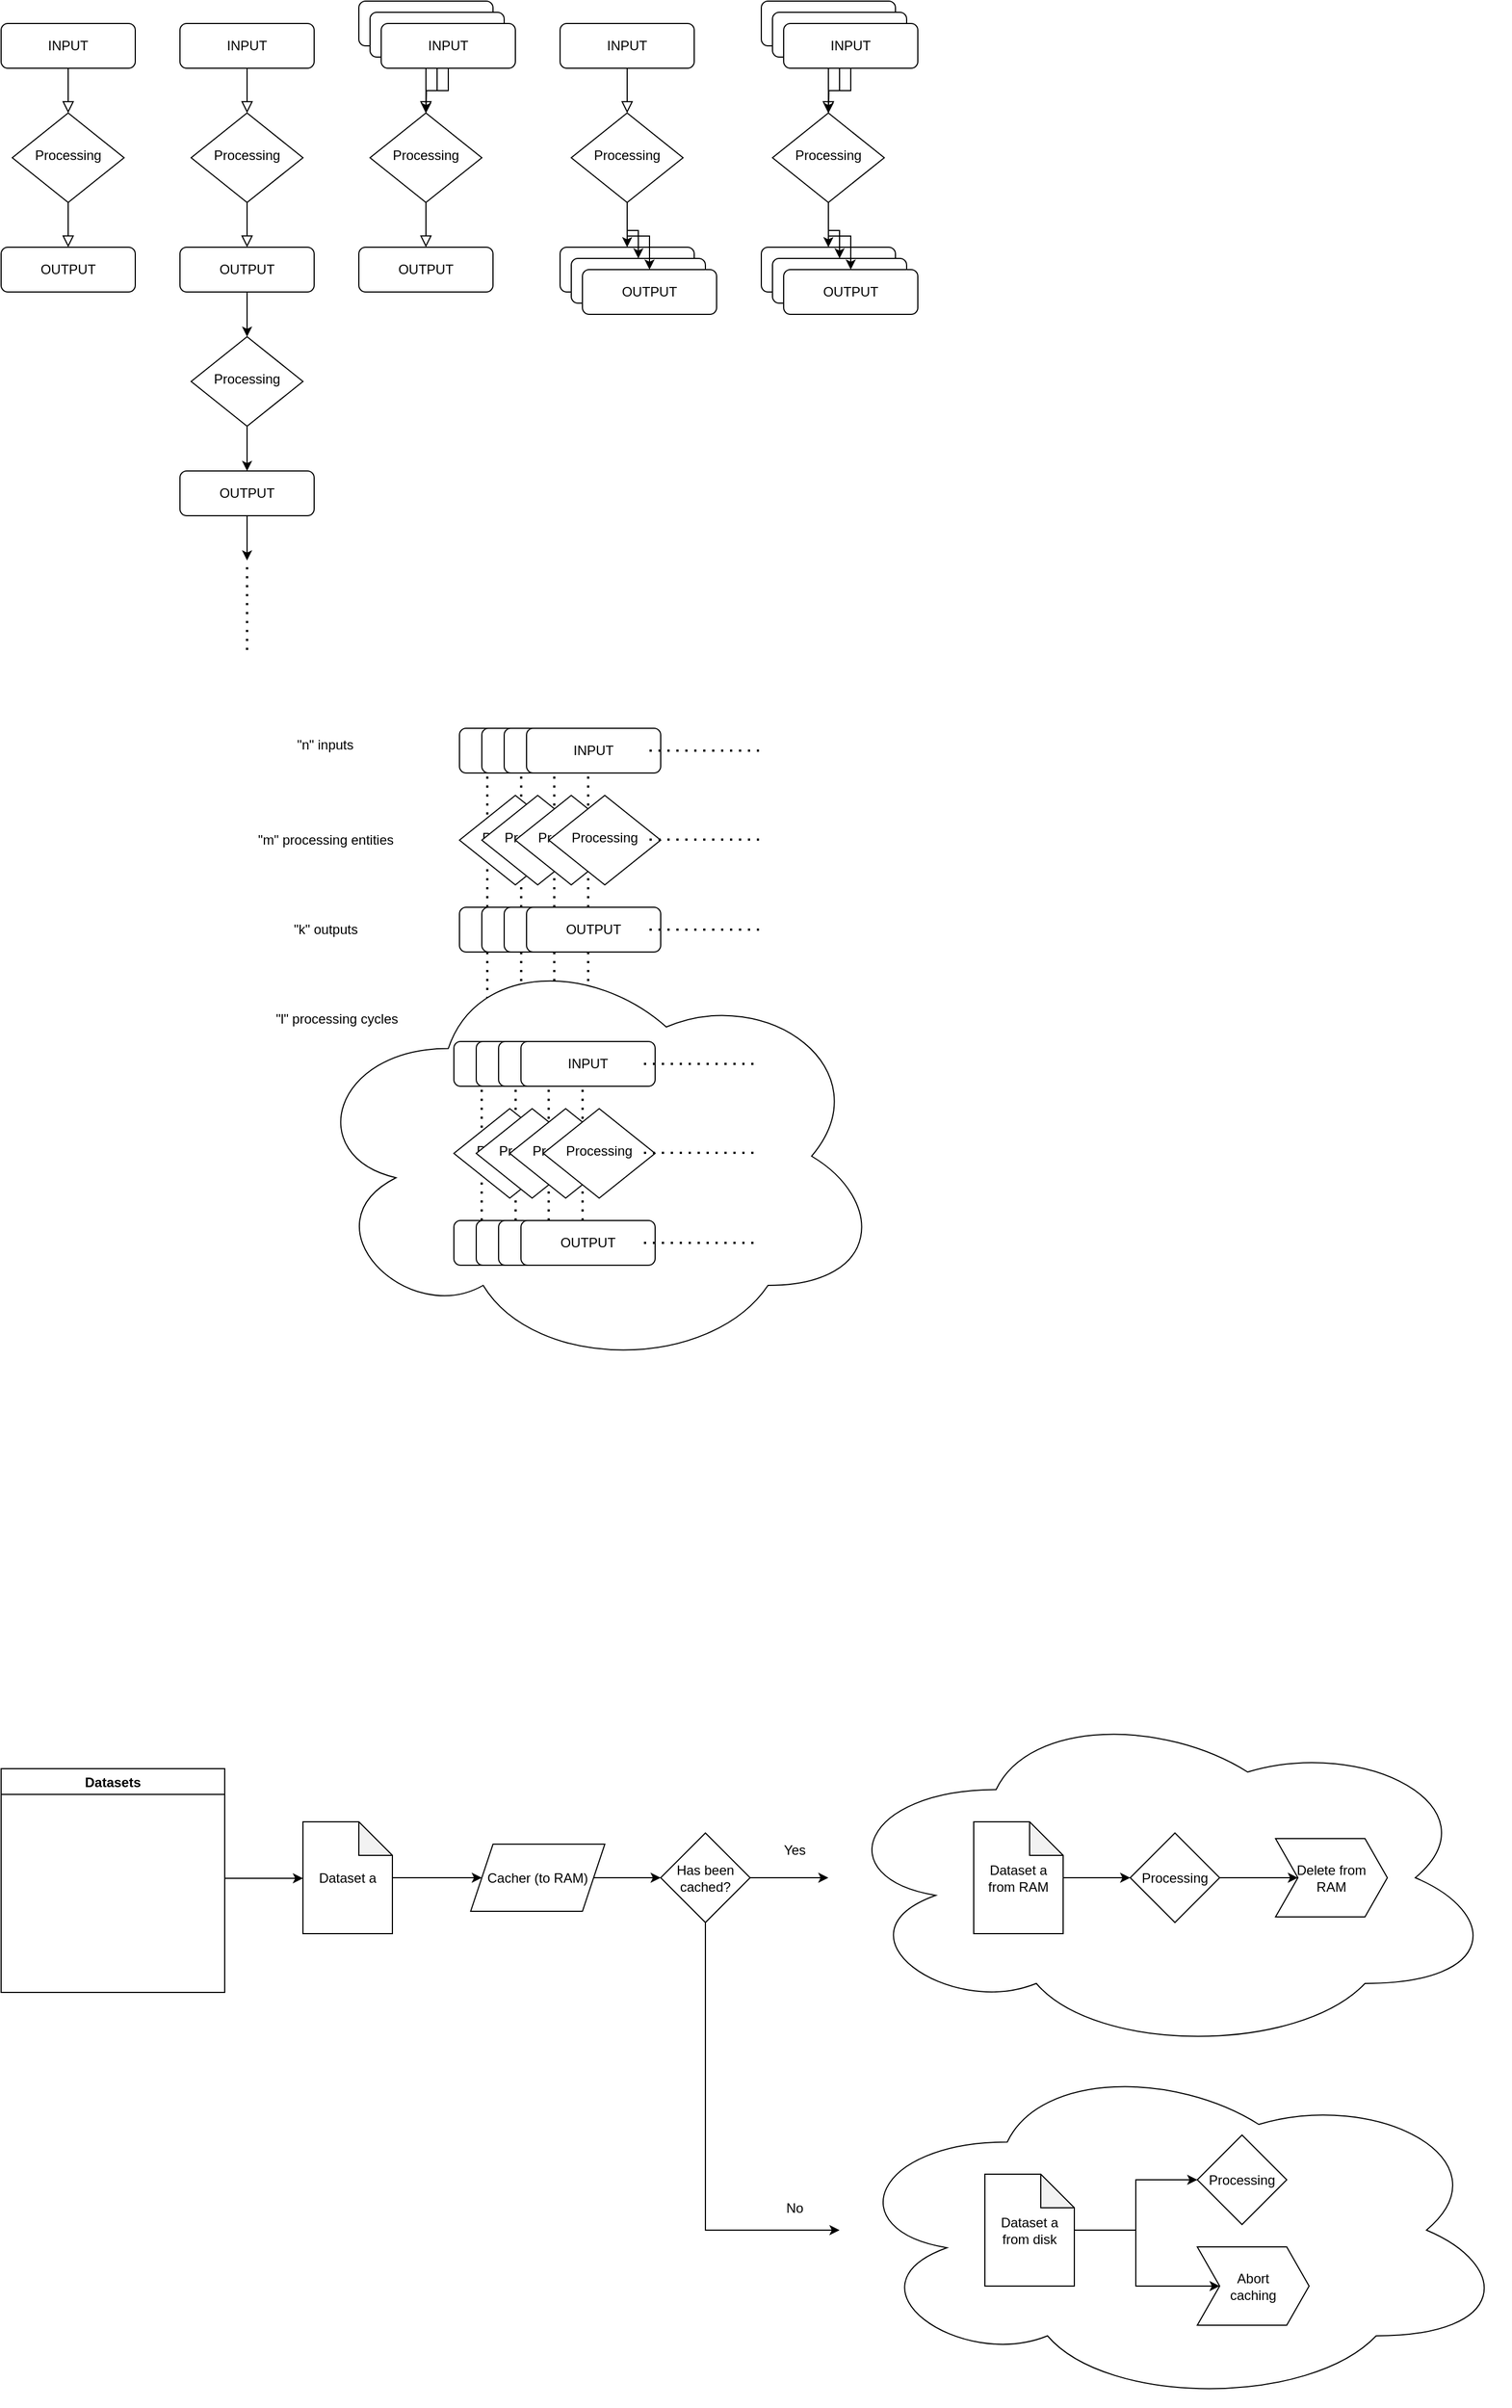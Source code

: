 <mxfile version="16.5.6" type="github">
  <diagram id="C5RBs43oDa-KdzZeNtuy" name="Page-1">
    <mxGraphModel dx="2062" dy="1152" grid="1" gridSize="10" guides="1" tooltips="1" connect="1" arrows="1" fold="1" page="1" pageScale="1" pageWidth="827" pageHeight="1169" math="0" shadow="0">
      <root>
        <mxCell id="WIyWlLk6GJQsqaUBKTNV-0" />
        <mxCell id="WIyWlLk6GJQsqaUBKTNV-1" parent="WIyWlLk6GJQsqaUBKTNV-0" />
        <mxCell id="nvOmrR5GIjtlNtDzd1EA-82" value="" style="group" parent="WIyWlLk6GJQsqaUBKTNV-1" vertex="1" connectable="0">
          <mxGeometry x="474.88" y="862.85" width="90.25" height="57.15" as="geometry" />
        </mxCell>
        <mxCell id="nvOmrR5GIjtlNtDzd1EA-83" value="" style="endArrow=none;dashed=1;html=1;dashPattern=1 3;strokeWidth=2;rounded=0;" parent="nvOmrR5GIjtlNtDzd1EA-82" edge="1">
          <mxGeometry width="50" height="50" relative="1" as="geometry">
            <mxPoint y="57.149" as="sourcePoint" />
            <mxPoint y="0.004" as="targetPoint" />
          </mxGeometry>
        </mxCell>
        <mxCell id="nvOmrR5GIjtlNtDzd1EA-84" value="" style="endArrow=none;dashed=1;html=1;dashPattern=1 3;strokeWidth=2;rounded=0;" parent="nvOmrR5GIjtlNtDzd1EA-82" edge="1">
          <mxGeometry width="50" height="50" relative="1" as="geometry">
            <mxPoint x="30.333" y="57.144" as="sourcePoint" />
            <mxPoint x="30.333" as="targetPoint" />
          </mxGeometry>
        </mxCell>
        <mxCell id="nvOmrR5GIjtlNtDzd1EA-85" value="" style="endArrow=none;dashed=1;html=1;dashPattern=1 3;strokeWidth=2;rounded=0;" parent="nvOmrR5GIjtlNtDzd1EA-82" edge="1">
          <mxGeometry width="50" height="50" relative="1" as="geometry">
            <mxPoint x="59.917" y="57.15" as="sourcePoint" />
            <mxPoint x="59.917" y="0.006" as="targetPoint" />
          </mxGeometry>
        </mxCell>
        <mxCell id="nvOmrR5GIjtlNtDzd1EA-86" value="" style="endArrow=none;dashed=1;html=1;dashPattern=1 3;strokeWidth=2;rounded=0;" parent="nvOmrR5GIjtlNtDzd1EA-82" edge="1">
          <mxGeometry width="50" height="50" relative="1" as="geometry">
            <mxPoint x="90.25" y="57.146" as="sourcePoint" />
            <mxPoint x="90.25" y="0.001" as="targetPoint" />
          </mxGeometry>
        </mxCell>
        <mxCell id="nvOmrR5GIjtlNtDzd1EA-77" value="" style="group" parent="WIyWlLk6GJQsqaUBKTNV-1" vertex="1" connectable="0">
          <mxGeometry x="474.88" y="772.85" width="90.25" height="57.15" as="geometry" />
        </mxCell>
        <mxCell id="nvOmrR5GIjtlNtDzd1EA-78" value="" style="endArrow=none;dashed=1;html=1;dashPattern=1 3;strokeWidth=2;rounded=0;" parent="nvOmrR5GIjtlNtDzd1EA-77" edge="1">
          <mxGeometry width="50" height="50" relative="1" as="geometry">
            <mxPoint y="57.149" as="sourcePoint" />
            <mxPoint y="0.004" as="targetPoint" />
          </mxGeometry>
        </mxCell>
        <mxCell id="nvOmrR5GIjtlNtDzd1EA-79" value="" style="endArrow=none;dashed=1;html=1;dashPattern=1 3;strokeWidth=2;rounded=0;" parent="nvOmrR5GIjtlNtDzd1EA-77" edge="1">
          <mxGeometry width="50" height="50" relative="1" as="geometry">
            <mxPoint x="30.333" y="57.144" as="sourcePoint" />
            <mxPoint x="30.333" as="targetPoint" />
          </mxGeometry>
        </mxCell>
        <mxCell id="nvOmrR5GIjtlNtDzd1EA-80" value="" style="endArrow=none;dashed=1;html=1;dashPattern=1 3;strokeWidth=2;rounded=0;" parent="nvOmrR5GIjtlNtDzd1EA-77" edge="1">
          <mxGeometry width="50" height="50" relative="1" as="geometry">
            <mxPoint x="59.917" y="57.15" as="sourcePoint" />
            <mxPoint x="59.917" y="0.006" as="targetPoint" />
          </mxGeometry>
        </mxCell>
        <mxCell id="nvOmrR5GIjtlNtDzd1EA-81" value="" style="endArrow=none;dashed=1;html=1;dashPattern=1 3;strokeWidth=2;rounded=0;" parent="nvOmrR5GIjtlNtDzd1EA-77" edge="1">
          <mxGeometry width="50" height="50" relative="1" as="geometry">
            <mxPoint x="90.25" y="57.146" as="sourcePoint" />
            <mxPoint x="90.25" y="0.001" as="targetPoint" />
          </mxGeometry>
        </mxCell>
        <mxCell id="nvOmrR5GIjtlNtDzd1EA-76" value="" style="group" parent="WIyWlLk6GJQsqaUBKTNV-1" vertex="1" connectable="0">
          <mxGeometry x="474.88" y="690" width="90.25" height="57.15" as="geometry" />
        </mxCell>
        <mxCell id="nvOmrR5GIjtlNtDzd1EA-70" value="" style="endArrow=none;dashed=1;html=1;dashPattern=1 3;strokeWidth=2;rounded=0;" parent="nvOmrR5GIjtlNtDzd1EA-76" edge="1">
          <mxGeometry width="50" height="50" relative="1" as="geometry">
            <mxPoint y="57.149" as="sourcePoint" />
            <mxPoint y="0.004" as="targetPoint" />
          </mxGeometry>
        </mxCell>
        <mxCell id="nvOmrR5GIjtlNtDzd1EA-71" value="" style="endArrow=none;dashed=1;html=1;dashPattern=1 3;strokeWidth=2;rounded=0;" parent="nvOmrR5GIjtlNtDzd1EA-76" edge="1">
          <mxGeometry width="50" height="50" relative="1" as="geometry">
            <mxPoint x="30.333" y="57.144" as="sourcePoint" />
            <mxPoint x="30.333" as="targetPoint" />
          </mxGeometry>
        </mxCell>
        <mxCell id="nvOmrR5GIjtlNtDzd1EA-72" value="" style="endArrow=none;dashed=1;html=1;dashPattern=1 3;strokeWidth=2;rounded=0;" parent="nvOmrR5GIjtlNtDzd1EA-76" edge="1">
          <mxGeometry width="50" height="50" relative="1" as="geometry">
            <mxPoint x="59.917" y="57.15" as="sourcePoint" />
            <mxPoint x="59.917" y="0.006" as="targetPoint" />
          </mxGeometry>
        </mxCell>
        <mxCell id="nvOmrR5GIjtlNtDzd1EA-73" value="" style="endArrow=none;dashed=1;html=1;dashPattern=1 3;strokeWidth=2;rounded=0;" parent="nvOmrR5GIjtlNtDzd1EA-76" edge="1">
          <mxGeometry width="50" height="50" relative="1" as="geometry">
            <mxPoint x="90.25" y="57.146" as="sourcePoint" />
            <mxPoint x="90.25" y="0.001" as="targetPoint" />
          </mxGeometry>
        </mxCell>
        <mxCell id="nvOmrR5GIjtlNtDzd1EA-47" value="&quot;n&quot; inputs" style="text;html=1;strokeColor=none;fillColor=none;align=center;verticalAlign=middle;whiteSpace=wrap;rounded=0;" parent="WIyWlLk6GJQsqaUBKTNV-1" vertex="1">
          <mxGeometry x="300" y="670" width="60" height="30" as="geometry" />
        </mxCell>
        <mxCell id="nvOmrR5GIjtlNtDzd1EA-48" value="&quot;m&quot; processing entities" style="text;html=1;align=center;verticalAlign=middle;resizable=0;points=[];autosize=1;strokeColor=none;fillColor=none;" parent="WIyWlLk6GJQsqaUBKTNV-1" vertex="1">
          <mxGeometry x="260" y="760" width="140" height="20" as="geometry" />
        </mxCell>
        <mxCell id="nvOmrR5GIjtlNtDzd1EA-49" value="&quot;k&quot; outputs" style="text;html=1;align=center;verticalAlign=middle;resizable=0;points=[];autosize=1;strokeColor=none;fillColor=none;" parent="WIyWlLk6GJQsqaUBKTNV-1" vertex="1">
          <mxGeometry x="295" y="840" width="70" height="20" as="geometry" />
        </mxCell>
        <mxCell id="nvOmrR5GIjtlNtDzd1EA-50" value="&quot;l&quot; processing cycles" style="text;html=1;align=center;verticalAlign=middle;resizable=0;points=[];autosize=1;strokeColor=none;fillColor=none;" parent="WIyWlLk6GJQsqaUBKTNV-1" vertex="1">
          <mxGeometry x="280" y="920" width="120" height="20" as="geometry" />
        </mxCell>
        <mxCell id="nvOmrR5GIjtlNtDzd1EA-51" value="INPUT" style="rounded=1;whiteSpace=wrap;html=1;fontSize=12;glass=0;strokeWidth=1;shadow=0;" parent="WIyWlLk6GJQsqaUBKTNV-1" vertex="1">
          <mxGeometry x="450" y="670" width="120" height="40" as="geometry" />
        </mxCell>
        <mxCell id="nvOmrR5GIjtlNtDzd1EA-53" value="INPUT" style="rounded=1;whiteSpace=wrap;html=1;fontSize=12;glass=0;strokeWidth=1;shadow=0;" parent="WIyWlLk6GJQsqaUBKTNV-1" vertex="1">
          <mxGeometry x="470" y="670" width="120" height="40" as="geometry" />
        </mxCell>
        <mxCell id="nvOmrR5GIjtlNtDzd1EA-54" value="INPUT" style="rounded=1;whiteSpace=wrap;html=1;fontSize=12;glass=0;strokeWidth=1;shadow=0;" parent="WIyWlLk6GJQsqaUBKTNV-1" vertex="1">
          <mxGeometry x="490" y="670" width="120" height="40" as="geometry" />
        </mxCell>
        <mxCell id="nvOmrR5GIjtlNtDzd1EA-55" value="INPUT" style="rounded=1;whiteSpace=wrap;html=1;fontSize=12;glass=0;strokeWidth=1;shadow=0;" parent="WIyWlLk6GJQsqaUBKTNV-1" vertex="1">
          <mxGeometry x="510" y="670" width="120" height="40" as="geometry" />
        </mxCell>
        <mxCell id="nvOmrR5GIjtlNtDzd1EA-57" value="" style="endArrow=none;dashed=1;html=1;dashPattern=1 3;strokeWidth=2;rounded=0;" parent="WIyWlLk6GJQsqaUBKTNV-1" edge="1">
          <mxGeometry width="50" height="50" relative="1" as="geometry">
            <mxPoint x="620" y="690" as="sourcePoint" />
            <mxPoint x="720" y="690" as="targetPoint" />
          </mxGeometry>
        </mxCell>
        <mxCell id="nvOmrR5GIjtlNtDzd1EA-58" value="Processing" style="rhombus;whiteSpace=wrap;html=1;shadow=0;fontFamily=Helvetica;fontSize=12;align=center;strokeWidth=1;spacing=6;spacingTop=-4;" parent="WIyWlLk6GJQsqaUBKTNV-1" vertex="1">
          <mxGeometry x="450" y="730" width="100" height="80" as="geometry" />
        </mxCell>
        <mxCell id="nvOmrR5GIjtlNtDzd1EA-59" value="Processing" style="rhombus;whiteSpace=wrap;html=1;shadow=0;fontFamily=Helvetica;fontSize=12;align=center;strokeWidth=1;spacing=6;spacingTop=-4;" parent="WIyWlLk6GJQsqaUBKTNV-1" vertex="1">
          <mxGeometry x="470" y="730" width="100" height="80" as="geometry" />
        </mxCell>
        <mxCell id="nvOmrR5GIjtlNtDzd1EA-60" value="Processing" style="rhombus;whiteSpace=wrap;html=1;shadow=0;fontFamily=Helvetica;fontSize=12;align=center;strokeWidth=1;spacing=6;spacingTop=-4;" parent="WIyWlLk6GJQsqaUBKTNV-1" vertex="1">
          <mxGeometry x="500" y="730" width="100" height="80" as="geometry" />
        </mxCell>
        <mxCell id="nvOmrR5GIjtlNtDzd1EA-61" value="Processing" style="rhombus;whiteSpace=wrap;html=1;shadow=0;fontFamily=Helvetica;fontSize=12;align=center;strokeWidth=1;spacing=6;spacingTop=-4;" parent="WIyWlLk6GJQsqaUBKTNV-1" vertex="1">
          <mxGeometry x="530" y="730" width="100" height="80" as="geometry" />
        </mxCell>
        <mxCell id="nvOmrR5GIjtlNtDzd1EA-63" value="" style="endArrow=none;dashed=1;html=1;dashPattern=1 3;strokeWidth=2;rounded=0;" parent="WIyWlLk6GJQsqaUBKTNV-1" edge="1">
          <mxGeometry width="50" height="50" relative="1" as="geometry">
            <mxPoint x="620" y="769.5" as="sourcePoint" />
            <mxPoint x="720" y="769.5" as="targetPoint" />
          </mxGeometry>
        </mxCell>
        <mxCell id="nvOmrR5GIjtlNtDzd1EA-64" value="OUTPUT" style="rounded=1;whiteSpace=wrap;html=1;fontSize=12;glass=0;strokeWidth=1;shadow=0;" parent="WIyWlLk6GJQsqaUBKTNV-1" vertex="1">
          <mxGeometry x="450" y="830" width="120" height="40" as="geometry" />
        </mxCell>
        <mxCell id="nvOmrR5GIjtlNtDzd1EA-65" value="OUTPUT" style="rounded=1;whiteSpace=wrap;html=1;fontSize=12;glass=0;strokeWidth=1;shadow=0;" parent="WIyWlLk6GJQsqaUBKTNV-1" vertex="1">
          <mxGeometry x="470" y="830" width="120" height="40" as="geometry" />
        </mxCell>
        <mxCell id="nvOmrR5GIjtlNtDzd1EA-66" value="OUTPUT" style="rounded=1;whiteSpace=wrap;html=1;fontSize=12;glass=0;strokeWidth=1;shadow=0;" parent="WIyWlLk6GJQsqaUBKTNV-1" vertex="1">
          <mxGeometry x="490" y="830" width="120" height="40" as="geometry" />
        </mxCell>
        <mxCell id="nvOmrR5GIjtlNtDzd1EA-67" value="OUTPUT" style="rounded=1;whiteSpace=wrap;html=1;fontSize=12;glass=0;strokeWidth=1;shadow=0;" parent="WIyWlLk6GJQsqaUBKTNV-1" vertex="1">
          <mxGeometry x="510" y="830" width="120" height="40" as="geometry" />
        </mxCell>
        <mxCell id="nvOmrR5GIjtlNtDzd1EA-68" value="" style="endArrow=none;dashed=1;html=1;dashPattern=1 3;strokeWidth=2;rounded=0;" parent="WIyWlLk6GJQsqaUBKTNV-1" edge="1">
          <mxGeometry width="50" height="50" relative="1" as="geometry">
            <mxPoint x="620" y="850" as="sourcePoint" />
            <mxPoint x="720" y="850" as="targetPoint" />
          </mxGeometry>
        </mxCell>
        <mxCell id="nvOmrR5GIjtlNtDzd1EA-69" value="" style="ellipse;shape=cloud;whiteSpace=wrap;html=1;" parent="WIyWlLk6GJQsqaUBKTNV-1" vertex="1">
          <mxGeometry x="310" y="860" width="520" height="385" as="geometry" />
        </mxCell>
        <mxCell id="nvOmrR5GIjtlNtDzd1EA-87" value="" style="group" parent="WIyWlLk6GJQsqaUBKTNV-1" vertex="1" connectable="0">
          <mxGeometry x="469.88" y="1052.85" width="90.25" height="57.15" as="geometry" />
        </mxCell>
        <mxCell id="nvOmrR5GIjtlNtDzd1EA-88" value="" style="endArrow=none;dashed=1;html=1;dashPattern=1 3;strokeWidth=2;rounded=0;" parent="nvOmrR5GIjtlNtDzd1EA-87" edge="1">
          <mxGeometry width="50" height="50" relative="1" as="geometry">
            <mxPoint y="57.149" as="sourcePoint" />
            <mxPoint y="0.004" as="targetPoint" />
          </mxGeometry>
        </mxCell>
        <mxCell id="nvOmrR5GIjtlNtDzd1EA-89" value="" style="endArrow=none;dashed=1;html=1;dashPattern=1 3;strokeWidth=2;rounded=0;" parent="nvOmrR5GIjtlNtDzd1EA-87" edge="1">
          <mxGeometry width="50" height="50" relative="1" as="geometry">
            <mxPoint x="30.333" y="57.144" as="sourcePoint" />
            <mxPoint x="30.333" as="targetPoint" />
          </mxGeometry>
        </mxCell>
        <mxCell id="nvOmrR5GIjtlNtDzd1EA-90" value="" style="endArrow=none;dashed=1;html=1;dashPattern=1 3;strokeWidth=2;rounded=0;" parent="nvOmrR5GIjtlNtDzd1EA-87" edge="1">
          <mxGeometry width="50" height="50" relative="1" as="geometry">
            <mxPoint x="59.917" y="57.15" as="sourcePoint" />
            <mxPoint x="59.917" y="0.006" as="targetPoint" />
          </mxGeometry>
        </mxCell>
        <mxCell id="nvOmrR5GIjtlNtDzd1EA-91" value="" style="endArrow=none;dashed=1;html=1;dashPattern=1 3;strokeWidth=2;rounded=0;" parent="nvOmrR5GIjtlNtDzd1EA-87" edge="1">
          <mxGeometry width="50" height="50" relative="1" as="geometry">
            <mxPoint x="90.25" y="57.146" as="sourcePoint" />
            <mxPoint x="90.25" y="0.001" as="targetPoint" />
          </mxGeometry>
        </mxCell>
        <mxCell id="nvOmrR5GIjtlNtDzd1EA-92" value="" style="group" parent="WIyWlLk6GJQsqaUBKTNV-1" vertex="1" connectable="0">
          <mxGeometry x="469.88" y="970" width="90.25" height="57.15" as="geometry" />
        </mxCell>
        <mxCell id="nvOmrR5GIjtlNtDzd1EA-93" value="" style="endArrow=none;dashed=1;html=1;dashPattern=1 3;strokeWidth=2;rounded=0;" parent="nvOmrR5GIjtlNtDzd1EA-92" edge="1">
          <mxGeometry width="50" height="50" relative="1" as="geometry">
            <mxPoint y="57.149" as="sourcePoint" />
            <mxPoint y="0.004" as="targetPoint" />
          </mxGeometry>
        </mxCell>
        <mxCell id="nvOmrR5GIjtlNtDzd1EA-94" value="" style="endArrow=none;dashed=1;html=1;dashPattern=1 3;strokeWidth=2;rounded=0;" parent="nvOmrR5GIjtlNtDzd1EA-92" edge="1">
          <mxGeometry width="50" height="50" relative="1" as="geometry">
            <mxPoint x="30.333" y="57.144" as="sourcePoint" />
            <mxPoint x="30.333" as="targetPoint" />
          </mxGeometry>
        </mxCell>
        <mxCell id="nvOmrR5GIjtlNtDzd1EA-95" value="" style="endArrow=none;dashed=1;html=1;dashPattern=1 3;strokeWidth=2;rounded=0;" parent="nvOmrR5GIjtlNtDzd1EA-92" edge="1">
          <mxGeometry width="50" height="50" relative="1" as="geometry">
            <mxPoint x="59.917" y="57.15" as="sourcePoint" />
            <mxPoint x="59.917" y="0.006" as="targetPoint" />
          </mxGeometry>
        </mxCell>
        <mxCell id="nvOmrR5GIjtlNtDzd1EA-96" value="" style="endArrow=none;dashed=1;html=1;dashPattern=1 3;strokeWidth=2;rounded=0;" parent="nvOmrR5GIjtlNtDzd1EA-92" edge="1">
          <mxGeometry width="50" height="50" relative="1" as="geometry">
            <mxPoint x="90.25" y="57.146" as="sourcePoint" />
            <mxPoint x="90.25" y="0.001" as="targetPoint" />
          </mxGeometry>
        </mxCell>
        <mxCell id="nvOmrR5GIjtlNtDzd1EA-97" value="INPUT" style="rounded=1;whiteSpace=wrap;html=1;fontSize=12;glass=0;strokeWidth=1;shadow=0;" parent="WIyWlLk6GJQsqaUBKTNV-1" vertex="1">
          <mxGeometry x="445" y="950" width="120" height="40" as="geometry" />
        </mxCell>
        <mxCell id="nvOmrR5GIjtlNtDzd1EA-98" value="INPUT" style="rounded=1;whiteSpace=wrap;html=1;fontSize=12;glass=0;strokeWidth=1;shadow=0;" parent="WIyWlLk6GJQsqaUBKTNV-1" vertex="1">
          <mxGeometry x="465" y="950" width="130" height="40" as="geometry" />
        </mxCell>
        <mxCell id="nvOmrR5GIjtlNtDzd1EA-99" value="INPUT" style="rounded=1;whiteSpace=wrap;html=1;fontSize=12;glass=0;strokeWidth=1;shadow=0;" parent="WIyWlLk6GJQsqaUBKTNV-1" vertex="1">
          <mxGeometry x="485" y="950" width="120" height="40" as="geometry" />
        </mxCell>
        <mxCell id="nvOmrR5GIjtlNtDzd1EA-100" value="INPUT" style="rounded=1;whiteSpace=wrap;html=1;fontSize=12;glass=0;strokeWidth=1;shadow=0;" parent="WIyWlLk6GJQsqaUBKTNV-1" vertex="1">
          <mxGeometry x="505" y="950" width="120" height="40" as="geometry" />
        </mxCell>
        <mxCell id="nvOmrR5GIjtlNtDzd1EA-101" value="" style="endArrow=none;dashed=1;html=1;dashPattern=1 3;strokeWidth=2;rounded=0;" parent="WIyWlLk6GJQsqaUBKTNV-1" edge="1">
          <mxGeometry width="50" height="50" relative="1" as="geometry">
            <mxPoint x="615" y="970" as="sourcePoint" />
            <mxPoint x="715" y="970" as="targetPoint" />
          </mxGeometry>
        </mxCell>
        <mxCell id="nvOmrR5GIjtlNtDzd1EA-102" value="Processing" style="rhombus;whiteSpace=wrap;html=1;shadow=0;fontFamily=Helvetica;fontSize=12;align=center;strokeWidth=1;spacing=6;spacingTop=-4;" parent="WIyWlLk6GJQsqaUBKTNV-1" vertex="1">
          <mxGeometry x="445" y="1010" width="100" height="80" as="geometry" />
        </mxCell>
        <mxCell id="nvOmrR5GIjtlNtDzd1EA-103" value="Processing" style="rhombus;whiteSpace=wrap;html=1;shadow=0;fontFamily=Helvetica;fontSize=12;align=center;strokeWidth=1;spacing=6;spacingTop=-4;" parent="WIyWlLk6GJQsqaUBKTNV-1" vertex="1">
          <mxGeometry x="465" y="1010" width="100" height="80" as="geometry" />
        </mxCell>
        <mxCell id="nvOmrR5GIjtlNtDzd1EA-104" value="Processing" style="rhombus;whiteSpace=wrap;html=1;shadow=0;fontFamily=Helvetica;fontSize=12;align=center;strokeWidth=1;spacing=6;spacingTop=-4;" parent="WIyWlLk6GJQsqaUBKTNV-1" vertex="1">
          <mxGeometry x="495" y="1010" width="100" height="80" as="geometry" />
        </mxCell>
        <mxCell id="nvOmrR5GIjtlNtDzd1EA-105" value="Processing" style="rhombus;whiteSpace=wrap;html=1;shadow=0;fontFamily=Helvetica;fontSize=12;align=center;strokeWidth=1;spacing=6;spacingTop=-4;" parent="WIyWlLk6GJQsqaUBKTNV-1" vertex="1">
          <mxGeometry x="525" y="1010" width="100" height="80" as="geometry" />
        </mxCell>
        <mxCell id="nvOmrR5GIjtlNtDzd1EA-106" value="" style="endArrow=none;dashed=1;html=1;dashPattern=1 3;strokeWidth=2;rounded=0;" parent="WIyWlLk6GJQsqaUBKTNV-1" edge="1">
          <mxGeometry width="50" height="50" relative="1" as="geometry">
            <mxPoint x="615" y="1049.5" as="sourcePoint" />
            <mxPoint x="715" y="1049.5" as="targetPoint" />
          </mxGeometry>
        </mxCell>
        <mxCell id="nvOmrR5GIjtlNtDzd1EA-107" value="OUTPUT" style="rounded=1;whiteSpace=wrap;html=1;fontSize=12;glass=0;strokeWidth=1;shadow=0;" parent="WIyWlLk6GJQsqaUBKTNV-1" vertex="1">
          <mxGeometry x="445" y="1110" width="120" height="40" as="geometry" />
        </mxCell>
        <mxCell id="nvOmrR5GIjtlNtDzd1EA-108" value="OUTPUT" style="rounded=1;whiteSpace=wrap;html=1;fontSize=12;glass=0;strokeWidth=1;shadow=0;" parent="WIyWlLk6GJQsqaUBKTNV-1" vertex="1">
          <mxGeometry x="465" y="1110" width="120" height="40" as="geometry" />
        </mxCell>
        <mxCell id="nvOmrR5GIjtlNtDzd1EA-109" value="OUTPUT" style="rounded=1;whiteSpace=wrap;html=1;fontSize=12;glass=0;strokeWidth=1;shadow=0;" parent="WIyWlLk6GJQsqaUBKTNV-1" vertex="1">
          <mxGeometry x="485" y="1110" width="120" height="40" as="geometry" />
        </mxCell>
        <mxCell id="nvOmrR5GIjtlNtDzd1EA-110" value="OUTPUT" style="rounded=1;whiteSpace=wrap;html=1;fontSize=12;glass=0;strokeWidth=1;shadow=0;" parent="WIyWlLk6GJQsqaUBKTNV-1" vertex="1">
          <mxGeometry x="505" y="1110" width="120" height="40" as="geometry" />
        </mxCell>
        <mxCell id="nvOmrR5GIjtlNtDzd1EA-111" value="" style="endArrow=none;dashed=1;html=1;dashPattern=1 3;strokeWidth=2;rounded=0;" parent="WIyWlLk6GJQsqaUBKTNV-1" edge="1">
          <mxGeometry width="50" height="50" relative="1" as="geometry">
            <mxPoint x="615" y="1130" as="sourcePoint" />
            <mxPoint x="715" y="1130" as="targetPoint" />
          </mxGeometry>
        </mxCell>
        <mxCell id="WIyWlLk6GJQsqaUBKTNV-3" value="INPUT" style="rounded=1;whiteSpace=wrap;html=1;fontSize=12;glass=0;strokeWidth=1;shadow=0;" parent="WIyWlLk6GJQsqaUBKTNV-1" vertex="1">
          <mxGeometry x="40" y="40" width="120" height="40" as="geometry" />
        </mxCell>
        <mxCell id="WIyWlLk6GJQsqaUBKTNV-6" value="Processing" style="rhombus;whiteSpace=wrap;html=1;shadow=0;fontFamily=Helvetica;fontSize=12;align=center;strokeWidth=1;spacing=6;spacingTop=-4;" parent="WIyWlLk6GJQsqaUBKTNV-1" vertex="1">
          <mxGeometry x="50" y="120" width="100" height="80" as="geometry" />
        </mxCell>
        <mxCell id="WIyWlLk6GJQsqaUBKTNV-2" value="" style="rounded=0;html=1;jettySize=auto;orthogonalLoop=1;fontSize=11;endArrow=block;endFill=0;endSize=8;strokeWidth=1;shadow=0;labelBackgroundColor=none;edgeStyle=orthogonalEdgeStyle;" parent="WIyWlLk6GJQsqaUBKTNV-1" source="WIyWlLk6GJQsqaUBKTNV-3" target="WIyWlLk6GJQsqaUBKTNV-6" edge="1">
          <mxGeometry relative="1" as="geometry" />
        </mxCell>
        <mxCell id="WIyWlLk6GJQsqaUBKTNV-7" value="OUTPUT" style="rounded=1;whiteSpace=wrap;html=1;fontSize=12;glass=0;strokeWidth=1;shadow=0;" parent="WIyWlLk6GJQsqaUBKTNV-1" vertex="1">
          <mxGeometry x="40" y="240" width="120" height="40" as="geometry" />
        </mxCell>
        <mxCell id="WIyWlLk6GJQsqaUBKTNV-5" value="" style="edgeStyle=orthogonalEdgeStyle;rounded=0;html=1;jettySize=auto;orthogonalLoop=1;fontSize=11;endArrow=block;endFill=0;endSize=8;strokeWidth=1;shadow=0;labelBackgroundColor=none;" parent="WIyWlLk6GJQsqaUBKTNV-1" source="WIyWlLk6GJQsqaUBKTNV-6" target="WIyWlLk6GJQsqaUBKTNV-7" edge="1">
          <mxGeometry y="10" relative="1" as="geometry">
            <mxPoint as="offset" />
          </mxGeometry>
        </mxCell>
        <mxCell id="nvOmrR5GIjtlNtDzd1EA-1" value="INPUT" style="rounded=1;whiteSpace=wrap;html=1;fontSize=12;glass=0;strokeWidth=1;shadow=0;" parent="WIyWlLk6GJQsqaUBKTNV-1" vertex="1">
          <mxGeometry x="200" y="40" width="120" height="40" as="geometry" />
        </mxCell>
        <mxCell id="nvOmrR5GIjtlNtDzd1EA-3" value="Processing" style="rhombus;whiteSpace=wrap;html=1;shadow=0;fontFamily=Helvetica;fontSize=12;align=center;strokeWidth=1;spacing=6;spacingTop=-4;" parent="WIyWlLk6GJQsqaUBKTNV-1" vertex="1">
          <mxGeometry x="210" y="120" width="100" height="80" as="geometry" />
        </mxCell>
        <mxCell id="nvOmrR5GIjtlNtDzd1EA-0" value="" style="rounded=0;html=1;jettySize=auto;orthogonalLoop=1;fontSize=11;endArrow=block;endFill=0;endSize=8;strokeWidth=1;shadow=0;labelBackgroundColor=none;edgeStyle=orthogonalEdgeStyle;" parent="WIyWlLk6GJQsqaUBKTNV-1" source="nvOmrR5GIjtlNtDzd1EA-1" target="nvOmrR5GIjtlNtDzd1EA-3" edge="1">
          <mxGeometry relative="1" as="geometry" />
        </mxCell>
        <mxCell id="nvOmrR5GIjtlNtDzd1EA-4" value="OUTPUT" style="rounded=1;whiteSpace=wrap;html=1;fontSize=12;glass=0;strokeWidth=1;shadow=0;" parent="WIyWlLk6GJQsqaUBKTNV-1" vertex="1">
          <mxGeometry x="200" y="240" width="120" height="40" as="geometry" />
        </mxCell>
        <mxCell id="nvOmrR5GIjtlNtDzd1EA-2" value="" style="edgeStyle=orthogonalEdgeStyle;rounded=0;html=1;jettySize=auto;orthogonalLoop=1;fontSize=11;endArrow=block;endFill=0;endSize=8;strokeWidth=1;shadow=0;labelBackgroundColor=none;" parent="WIyWlLk6GJQsqaUBKTNV-1" source="nvOmrR5GIjtlNtDzd1EA-3" target="nvOmrR5GIjtlNtDzd1EA-4" edge="1">
          <mxGeometry y="10" relative="1" as="geometry">
            <mxPoint as="offset" />
          </mxGeometry>
        </mxCell>
        <mxCell id="nvOmrR5GIjtlNtDzd1EA-5" value="Processing" style="rhombus;whiteSpace=wrap;html=1;shadow=0;fontFamily=Helvetica;fontSize=12;align=center;strokeWidth=1;spacing=6;spacingTop=-4;" parent="WIyWlLk6GJQsqaUBKTNV-1" vertex="1">
          <mxGeometry x="210" y="320" width="100" height="80" as="geometry" />
        </mxCell>
        <mxCell id="nvOmrR5GIjtlNtDzd1EA-6" value="" style="edgeStyle=orthogonalEdgeStyle;rounded=0;orthogonalLoop=1;jettySize=auto;html=1;" parent="WIyWlLk6GJQsqaUBKTNV-1" source="nvOmrR5GIjtlNtDzd1EA-4" target="nvOmrR5GIjtlNtDzd1EA-5" edge="1">
          <mxGeometry relative="1" as="geometry" />
        </mxCell>
        <mxCell id="nvOmrR5GIjtlNtDzd1EA-9" style="edgeStyle=orthogonalEdgeStyle;rounded=0;orthogonalLoop=1;jettySize=auto;html=1;exitX=0.5;exitY=1;exitDx=0;exitDy=0;" parent="WIyWlLk6GJQsqaUBKTNV-1" source="nvOmrR5GIjtlNtDzd1EA-7" edge="1">
          <mxGeometry relative="1" as="geometry">
            <mxPoint x="260" y="520" as="targetPoint" />
          </mxGeometry>
        </mxCell>
        <mxCell id="nvOmrR5GIjtlNtDzd1EA-7" value="OUTPUT" style="rounded=1;whiteSpace=wrap;html=1;fontSize=12;glass=0;strokeWidth=1;shadow=0;" parent="WIyWlLk6GJQsqaUBKTNV-1" vertex="1">
          <mxGeometry x="200" y="440" width="120" height="40" as="geometry" />
        </mxCell>
        <mxCell id="nvOmrR5GIjtlNtDzd1EA-8" value="" style="edgeStyle=orthogonalEdgeStyle;rounded=0;orthogonalLoop=1;jettySize=auto;html=1;" parent="WIyWlLk6GJQsqaUBKTNV-1" source="nvOmrR5GIjtlNtDzd1EA-5" target="nvOmrR5GIjtlNtDzd1EA-7" edge="1">
          <mxGeometry relative="1" as="geometry" />
        </mxCell>
        <mxCell id="nvOmrR5GIjtlNtDzd1EA-10" value="" style="endArrow=none;dashed=1;html=1;dashPattern=1 3;strokeWidth=2;rounded=0;" parent="WIyWlLk6GJQsqaUBKTNV-1" edge="1">
          <mxGeometry width="50" height="50" relative="1" as="geometry">
            <mxPoint x="260" y="600" as="sourcePoint" />
            <mxPoint x="260" y="520" as="targetPoint" />
          </mxGeometry>
        </mxCell>
        <mxCell id="nvOmrR5GIjtlNtDzd1EA-11" value="" style="rounded=0;html=1;jettySize=auto;orthogonalLoop=1;fontSize=11;endArrow=block;endFill=0;endSize=8;strokeWidth=1;shadow=0;labelBackgroundColor=none;edgeStyle=orthogonalEdgeStyle;" parent="WIyWlLk6GJQsqaUBKTNV-1" source="nvOmrR5GIjtlNtDzd1EA-12" edge="1">
          <mxGeometry relative="1" as="geometry">
            <mxPoint x="420" y="120" as="targetPoint" />
          </mxGeometry>
        </mxCell>
        <mxCell id="nvOmrR5GIjtlNtDzd1EA-12" value="INPUT" style="rounded=1;whiteSpace=wrap;html=1;fontSize=12;glass=0;strokeWidth=1;shadow=0;" parent="WIyWlLk6GJQsqaUBKTNV-1" vertex="1">
          <mxGeometry x="360" y="20" width="120" height="40" as="geometry" />
        </mxCell>
        <mxCell id="nvOmrR5GIjtlNtDzd1EA-14" value="Processing" style="rhombus;whiteSpace=wrap;html=1;shadow=0;fontFamily=Helvetica;fontSize=12;align=center;strokeWidth=1;spacing=6;spacingTop=-4;" parent="WIyWlLk6GJQsqaUBKTNV-1" vertex="1">
          <mxGeometry x="370" y="120" width="100" height="80" as="geometry" />
        </mxCell>
        <mxCell id="nvOmrR5GIjtlNtDzd1EA-15" value="OUTPUT" style="rounded=1;whiteSpace=wrap;html=1;fontSize=12;glass=0;strokeWidth=1;shadow=0;" parent="WIyWlLk6GJQsqaUBKTNV-1" vertex="1">
          <mxGeometry x="360" y="240" width="120" height="40" as="geometry" />
        </mxCell>
        <mxCell id="nvOmrR5GIjtlNtDzd1EA-13" value="" style="edgeStyle=orthogonalEdgeStyle;rounded=0;html=1;jettySize=auto;orthogonalLoop=1;fontSize=11;endArrow=block;endFill=0;endSize=8;strokeWidth=1;shadow=0;labelBackgroundColor=none;" parent="WIyWlLk6GJQsqaUBKTNV-1" source="nvOmrR5GIjtlNtDzd1EA-14" target="nvOmrR5GIjtlNtDzd1EA-15" edge="1">
          <mxGeometry y="10" relative="1" as="geometry">
            <mxPoint as="offset" />
          </mxGeometry>
        </mxCell>
        <mxCell id="nvOmrR5GIjtlNtDzd1EA-18" value="" style="edgeStyle=orthogonalEdgeStyle;rounded=0;orthogonalLoop=1;jettySize=auto;html=1;" parent="WIyWlLk6GJQsqaUBKTNV-1" source="nvOmrR5GIjtlNtDzd1EA-16" edge="1">
          <mxGeometry relative="1" as="geometry">
            <mxPoint x="420" y="120" as="targetPoint" />
            <Array as="points">
              <mxPoint x="430" y="100" />
              <mxPoint x="420" y="100" />
            </Array>
          </mxGeometry>
        </mxCell>
        <mxCell id="nvOmrR5GIjtlNtDzd1EA-16" value="INPUT" style="rounded=1;whiteSpace=wrap;html=1;fontSize=12;glass=0;strokeWidth=1;shadow=0;" parent="WIyWlLk6GJQsqaUBKTNV-1" vertex="1">
          <mxGeometry x="370" y="30" width="120" height="40" as="geometry" />
        </mxCell>
        <mxCell id="nvOmrR5GIjtlNtDzd1EA-20" value="" style="edgeStyle=orthogonalEdgeStyle;rounded=0;orthogonalLoop=1;jettySize=auto;html=1;" parent="WIyWlLk6GJQsqaUBKTNV-1" source="nvOmrR5GIjtlNtDzd1EA-19" edge="1">
          <mxGeometry relative="1" as="geometry">
            <mxPoint x="420" y="120" as="targetPoint" />
          </mxGeometry>
        </mxCell>
        <mxCell id="nvOmrR5GIjtlNtDzd1EA-19" value="INPUT" style="rounded=1;whiteSpace=wrap;html=1;fontSize=12;glass=0;strokeWidth=1;shadow=0;" parent="WIyWlLk6GJQsqaUBKTNV-1" vertex="1">
          <mxGeometry x="380" y="40" width="120" height="40" as="geometry" />
        </mxCell>
        <mxCell id="nvOmrR5GIjtlNtDzd1EA-23" value="INPUT" style="rounded=1;whiteSpace=wrap;html=1;fontSize=12;glass=0;strokeWidth=1;shadow=0;" parent="WIyWlLk6GJQsqaUBKTNV-1" vertex="1">
          <mxGeometry x="540" y="40" width="120" height="40" as="geometry" />
        </mxCell>
        <mxCell id="nvOmrR5GIjtlNtDzd1EA-25" value="Processing" style="rhombus;whiteSpace=wrap;html=1;shadow=0;fontFamily=Helvetica;fontSize=12;align=center;strokeWidth=1;spacing=6;spacingTop=-4;" parent="WIyWlLk6GJQsqaUBKTNV-1" vertex="1">
          <mxGeometry x="550" y="120" width="100" height="80" as="geometry" />
        </mxCell>
        <mxCell id="nvOmrR5GIjtlNtDzd1EA-22" value="" style="rounded=0;html=1;jettySize=auto;orthogonalLoop=1;fontSize=11;endArrow=block;endFill=0;endSize=8;strokeWidth=1;shadow=0;labelBackgroundColor=none;edgeStyle=orthogonalEdgeStyle;" parent="WIyWlLk6GJQsqaUBKTNV-1" source="nvOmrR5GIjtlNtDzd1EA-23" target="nvOmrR5GIjtlNtDzd1EA-25" edge="1">
          <mxGeometry relative="1" as="geometry" />
        </mxCell>
        <mxCell id="nvOmrR5GIjtlNtDzd1EA-26" value="OUTPUT" style="rounded=1;whiteSpace=wrap;html=1;fontSize=12;glass=0;strokeWidth=1;shadow=0;" parent="WIyWlLk6GJQsqaUBKTNV-1" vertex="1">
          <mxGeometry x="540" y="240" width="120" height="40" as="geometry" />
        </mxCell>
        <mxCell id="nvOmrR5GIjtlNtDzd1EA-30" style="edgeStyle=orthogonalEdgeStyle;rounded=0;orthogonalLoop=1;jettySize=auto;html=1;exitX=0.5;exitY=1;exitDx=0;exitDy=0;entryX=0.5;entryY=0;entryDx=0;entryDy=0;" parent="WIyWlLk6GJQsqaUBKTNV-1" source="nvOmrR5GIjtlNtDzd1EA-25" target="nvOmrR5GIjtlNtDzd1EA-26" edge="1">
          <mxGeometry relative="1" as="geometry" />
        </mxCell>
        <mxCell id="nvOmrR5GIjtlNtDzd1EA-27" value="OUTPUT" style="rounded=1;whiteSpace=wrap;html=1;fontSize=12;glass=0;strokeWidth=1;shadow=0;" parent="WIyWlLk6GJQsqaUBKTNV-1" vertex="1">
          <mxGeometry x="550" y="250" width="120" height="40" as="geometry" />
        </mxCell>
        <mxCell id="nvOmrR5GIjtlNtDzd1EA-29" value="" style="edgeStyle=orthogonalEdgeStyle;rounded=0;orthogonalLoop=1;jettySize=auto;html=1;" parent="WIyWlLk6GJQsqaUBKTNV-1" source="nvOmrR5GIjtlNtDzd1EA-25" target="nvOmrR5GIjtlNtDzd1EA-28" edge="1">
          <mxGeometry relative="1" as="geometry" />
        </mxCell>
        <mxCell id="nvOmrR5GIjtlNtDzd1EA-28" value="OUTPUT" style="rounded=1;whiteSpace=wrap;html=1;fontSize=12;glass=0;strokeWidth=1;shadow=0;" parent="WIyWlLk6GJQsqaUBKTNV-1" vertex="1">
          <mxGeometry x="560" y="260" width="120" height="40" as="geometry" />
        </mxCell>
        <mxCell id="nvOmrR5GIjtlNtDzd1EA-31" style="edgeStyle=orthogonalEdgeStyle;rounded=0;orthogonalLoop=1;jettySize=auto;html=1;exitX=0.5;exitY=1;exitDx=0;exitDy=0;entryX=0.5;entryY=0;entryDx=0;entryDy=0;" parent="WIyWlLk6GJQsqaUBKTNV-1" source="nvOmrR5GIjtlNtDzd1EA-25" target="nvOmrR5GIjtlNtDzd1EA-27" edge="1">
          <mxGeometry relative="1" as="geometry" />
        </mxCell>
        <mxCell id="nvOmrR5GIjtlNtDzd1EA-35" value="Processing" style="rhombus;whiteSpace=wrap;html=1;shadow=0;fontFamily=Helvetica;fontSize=12;align=center;strokeWidth=1;spacing=6;spacingTop=-4;" parent="WIyWlLk6GJQsqaUBKTNV-1" vertex="1">
          <mxGeometry x="730" y="120" width="100" height="80" as="geometry" />
        </mxCell>
        <mxCell id="nvOmrR5GIjtlNtDzd1EA-36" value="OUTPUT" style="rounded=1;whiteSpace=wrap;html=1;fontSize=12;glass=0;strokeWidth=1;shadow=0;" parent="WIyWlLk6GJQsqaUBKTNV-1" vertex="1">
          <mxGeometry x="720" y="240" width="120" height="40" as="geometry" />
        </mxCell>
        <mxCell id="nvOmrR5GIjtlNtDzd1EA-34" style="edgeStyle=orthogonalEdgeStyle;rounded=0;orthogonalLoop=1;jettySize=auto;html=1;exitX=0.5;exitY=1;exitDx=0;exitDy=0;entryX=0.5;entryY=0;entryDx=0;entryDy=0;" parent="WIyWlLk6GJQsqaUBKTNV-1" source="nvOmrR5GIjtlNtDzd1EA-35" target="nvOmrR5GIjtlNtDzd1EA-36" edge="1">
          <mxGeometry relative="1" as="geometry" />
        </mxCell>
        <mxCell id="nvOmrR5GIjtlNtDzd1EA-37" value="OUTPUT" style="rounded=1;whiteSpace=wrap;html=1;fontSize=12;glass=0;strokeWidth=1;shadow=0;" parent="WIyWlLk6GJQsqaUBKTNV-1" vertex="1">
          <mxGeometry x="730" y="250" width="120" height="40" as="geometry" />
        </mxCell>
        <mxCell id="nvOmrR5GIjtlNtDzd1EA-38" value="" style="edgeStyle=orthogonalEdgeStyle;rounded=0;orthogonalLoop=1;jettySize=auto;html=1;" parent="WIyWlLk6GJQsqaUBKTNV-1" source="nvOmrR5GIjtlNtDzd1EA-35" target="nvOmrR5GIjtlNtDzd1EA-39" edge="1">
          <mxGeometry relative="1" as="geometry" />
        </mxCell>
        <mxCell id="nvOmrR5GIjtlNtDzd1EA-39" value="OUTPUT" style="rounded=1;whiteSpace=wrap;html=1;fontSize=12;glass=0;strokeWidth=1;shadow=0;" parent="WIyWlLk6GJQsqaUBKTNV-1" vertex="1">
          <mxGeometry x="740" y="260" width="120" height="40" as="geometry" />
        </mxCell>
        <mxCell id="nvOmrR5GIjtlNtDzd1EA-40" style="edgeStyle=orthogonalEdgeStyle;rounded=0;orthogonalLoop=1;jettySize=auto;html=1;exitX=0.5;exitY=1;exitDx=0;exitDy=0;entryX=0.5;entryY=0;entryDx=0;entryDy=0;" parent="WIyWlLk6GJQsqaUBKTNV-1" source="nvOmrR5GIjtlNtDzd1EA-35" target="nvOmrR5GIjtlNtDzd1EA-37" edge="1">
          <mxGeometry relative="1" as="geometry" />
        </mxCell>
        <mxCell id="nvOmrR5GIjtlNtDzd1EA-41" value="" style="rounded=0;html=1;jettySize=auto;orthogonalLoop=1;fontSize=11;endArrow=block;endFill=0;endSize=8;strokeWidth=1;shadow=0;labelBackgroundColor=none;edgeStyle=orthogonalEdgeStyle;" parent="WIyWlLk6GJQsqaUBKTNV-1" source="nvOmrR5GIjtlNtDzd1EA-42" edge="1">
          <mxGeometry relative="1" as="geometry">
            <mxPoint x="780" y="120" as="targetPoint" />
          </mxGeometry>
        </mxCell>
        <mxCell id="nvOmrR5GIjtlNtDzd1EA-42" value="INPUT" style="rounded=1;whiteSpace=wrap;html=1;fontSize=12;glass=0;strokeWidth=1;shadow=0;" parent="WIyWlLk6GJQsqaUBKTNV-1" vertex="1">
          <mxGeometry x="720" y="20" width="120" height="40" as="geometry" />
        </mxCell>
        <mxCell id="nvOmrR5GIjtlNtDzd1EA-43" value="" style="edgeStyle=orthogonalEdgeStyle;rounded=0;orthogonalLoop=1;jettySize=auto;html=1;" parent="WIyWlLk6GJQsqaUBKTNV-1" source="nvOmrR5GIjtlNtDzd1EA-44" edge="1">
          <mxGeometry relative="1" as="geometry">
            <mxPoint x="780" y="120" as="targetPoint" />
            <Array as="points">
              <mxPoint x="790" y="100" />
              <mxPoint x="780" y="100" />
            </Array>
          </mxGeometry>
        </mxCell>
        <mxCell id="nvOmrR5GIjtlNtDzd1EA-44" value="INPUT" style="rounded=1;whiteSpace=wrap;html=1;fontSize=12;glass=0;strokeWidth=1;shadow=0;" parent="WIyWlLk6GJQsqaUBKTNV-1" vertex="1">
          <mxGeometry x="730" y="30" width="120" height="40" as="geometry" />
        </mxCell>
        <mxCell id="nvOmrR5GIjtlNtDzd1EA-45" value="" style="edgeStyle=orthogonalEdgeStyle;rounded=0;orthogonalLoop=1;jettySize=auto;html=1;" parent="WIyWlLk6GJQsqaUBKTNV-1" source="nvOmrR5GIjtlNtDzd1EA-46" edge="1">
          <mxGeometry relative="1" as="geometry">
            <mxPoint x="780" y="120" as="targetPoint" />
          </mxGeometry>
        </mxCell>
        <mxCell id="nvOmrR5GIjtlNtDzd1EA-46" value="INPUT" style="rounded=1;whiteSpace=wrap;html=1;fontSize=12;glass=0;strokeWidth=1;shadow=0;" parent="WIyWlLk6GJQsqaUBKTNV-1" vertex="1">
          <mxGeometry x="740" y="40" width="120" height="40" as="geometry" />
        </mxCell>
        <mxCell id="iapUq97GHPyjZ0MM7p6k-41" value="" style="edgeStyle=orthogonalEdgeStyle;rounded=0;orthogonalLoop=1;jettySize=auto;html=1;" edge="1" parent="WIyWlLk6GJQsqaUBKTNV-1" target="iapUq97GHPyjZ0MM7p6k-4">
          <mxGeometry relative="1" as="geometry">
            <mxPoint x="240" y="1690" as="sourcePoint" />
            <Array as="points">
              <mxPoint x="240" y="1698" />
            </Array>
          </mxGeometry>
        </mxCell>
        <mxCell id="iapUq97GHPyjZ0MM7p6k-1" value="Datasets" style="swimlane;" vertex="1" parent="WIyWlLk6GJQsqaUBKTNV-1">
          <mxGeometry x="40" y="1600" width="200" height="200" as="geometry" />
        </mxCell>
        <mxCell id="iapUq97GHPyjZ0MM7p6k-12" style="edgeStyle=orthogonalEdgeStyle;rounded=0;orthogonalLoop=1;jettySize=auto;html=1;entryX=0;entryY=0.5;entryDx=0;entryDy=0;" edge="1" parent="WIyWlLk6GJQsqaUBKTNV-1" source="iapUq97GHPyjZ0MM7p6k-2" target="iapUq97GHPyjZ0MM7p6k-7">
          <mxGeometry relative="1" as="geometry" />
        </mxCell>
        <mxCell id="iapUq97GHPyjZ0MM7p6k-2" value="Cacher (to RAM)" style="shape=parallelogram;perimeter=parallelogramPerimeter;whiteSpace=wrap;html=1;fixedSize=1;" vertex="1" parent="WIyWlLk6GJQsqaUBKTNV-1">
          <mxGeometry x="460.01" y="1667.5" width="120" height="60" as="geometry" />
        </mxCell>
        <mxCell id="iapUq97GHPyjZ0MM7p6k-6" style="edgeStyle=orthogonalEdgeStyle;rounded=0;orthogonalLoop=1;jettySize=auto;html=1;entryX=0;entryY=0.5;entryDx=0;entryDy=0;" edge="1" parent="WIyWlLk6GJQsqaUBKTNV-1" source="iapUq97GHPyjZ0MM7p6k-4" target="iapUq97GHPyjZ0MM7p6k-2">
          <mxGeometry relative="1" as="geometry" />
        </mxCell>
        <mxCell id="iapUq97GHPyjZ0MM7p6k-4" value="Dataset a" style="shape=note;whiteSpace=wrap;html=1;backgroundOutline=1;darkOpacity=0.05;" vertex="1" parent="WIyWlLk6GJQsqaUBKTNV-1">
          <mxGeometry x="310" y="1647.5" width="80" height="100" as="geometry" />
        </mxCell>
        <mxCell id="iapUq97GHPyjZ0MM7p6k-16" style="edgeStyle=orthogonalEdgeStyle;rounded=0;orthogonalLoop=1;jettySize=auto;html=1;" edge="1" parent="WIyWlLk6GJQsqaUBKTNV-1" source="iapUq97GHPyjZ0MM7p6k-7" target="iapUq97GHPyjZ0MM7p6k-15">
          <mxGeometry relative="1" as="geometry" />
        </mxCell>
        <mxCell id="iapUq97GHPyjZ0MM7p6k-39" style="edgeStyle=orthogonalEdgeStyle;rounded=0;orthogonalLoop=1;jettySize=auto;html=1;" edge="1" parent="WIyWlLk6GJQsqaUBKTNV-1" source="iapUq97GHPyjZ0MM7p6k-7" target="iapUq97GHPyjZ0MM7p6k-33">
          <mxGeometry relative="1" as="geometry">
            <Array as="points">
              <mxPoint x="670" y="2012.5" />
            </Array>
          </mxGeometry>
        </mxCell>
        <mxCell id="iapUq97GHPyjZ0MM7p6k-7" value="Has been cached?" style="rhombus;whiteSpace=wrap;html=1;" vertex="1" parent="WIyWlLk6GJQsqaUBKTNV-1">
          <mxGeometry x="630" y="1657.5" width="80" height="80" as="geometry" />
        </mxCell>
        <mxCell id="iapUq97GHPyjZ0MM7p6k-8" value="Yes" style="text;html=1;strokeColor=none;fillColor=none;align=center;verticalAlign=middle;whiteSpace=wrap;rounded=0;" vertex="1" parent="WIyWlLk6GJQsqaUBKTNV-1">
          <mxGeometry x="720" y="1657.5" width="60" height="30" as="geometry" />
        </mxCell>
        <mxCell id="iapUq97GHPyjZ0MM7p6k-9" value="No" style="text;html=1;strokeColor=none;fillColor=none;align=center;verticalAlign=middle;whiteSpace=wrap;rounded=0;" vertex="1" parent="WIyWlLk6GJQsqaUBKTNV-1">
          <mxGeometry x="720" y="1977.5" width="60" height="30" as="geometry" />
        </mxCell>
        <mxCell id="iapUq97GHPyjZ0MM7p6k-15" value="" style="ellipse;shape=cloud;whiteSpace=wrap;html=1;aspect=fixed;" vertex="1" parent="WIyWlLk6GJQsqaUBKTNV-1">
          <mxGeometry x="780" y="1540" width="600" height="315" as="geometry" />
        </mxCell>
        <mxCell id="iapUq97GHPyjZ0MM7p6k-32" value="" style="edgeStyle=orthogonalEdgeStyle;rounded=0;orthogonalLoop=1;jettySize=auto;html=1;" edge="1" parent="WIyWlLk6GJQsqaUBKTNV-1" source="iapUq97GHPyjZ0MM7p6k-0" target="iapUq97GHPyjZ0MM7p6k-30">
          <mxGeometry relative="1" as="geometry" />
        </mxCell>
        <mxCell id="iapUq97GHPyjZ0MM7p6k-0" value="Processing" style="rhombus;whiteSpace=wrap;html=1;" vertex="1" parent="WIyWlLk6GJQsqaUBKTNV-1">
          <mxGeometry x="1050" y="1657.5" width="80" height="80" as="geometry" />
        </mxCell>
        <mxCell id="iapUq97GHPyjZ0MM7p6k-24" style="edgeStyle=orthogonalEdgeStyle;rounded=0;orthogonalLoop=1;jettySize=auto;html=1;entryX=0;entryY=0.5;entryDx=0;entryDy=0;" edge="1" parent="WIyWlLk6GJQsqaUBKTNV-1" source="iapUq97GHPyjZ0MM7p6k-23" target="iapUq97GHPyjZ0MM7p6k-0">
          <mxGeometry relative="1" as="geometry" />
        </mxCell>
        <mxCell id="iapUq97GHPyjZ0MM7p6k-23" value="Dataset a&lt;br&gt;from RAM" style="shape=note;whiteSpace=wrap;html=1;backgroundOutline=1;darkOpacity=0.05;" vertex="1" parent="WIyWlLk6GJQsqaUBKTNV-1">
          <mxGeometry x="910" y="1647.5" width="80" height="100" as="geometry" />
        </mxCell>
        <mxCell id="iapUq97GHPyjZ0MM7p6k-30" value="Delete from&lt;br&gt; RAM" style="shape=step;perimeter=stepPerimeter;whiteSpace=wrap;html=1;fixedSize=1;" vertex="1" parent="WIyWlLk6GJQsqaUBKTNV-1">
          <mxGeometry x="1180" y="1662.5" width="100" height="70" as="geometry" />
        </mxCell>
        <mxCell id="iapUq97GHPyjZ0MM7p6k-33" value="" style="ellipse;shape=cloud;whiteSpace=wrap;html=1;aspect=fixed;" vertex="1" parent="WIyWlLk6GJQsqaUBKTNV-1">
          <mxGeometry x="790" y="1855" width="600" height="315" as="geometry" />
        </mxCell>
        <mxCell id="iapUq97GHPyjZ0MM7p6k-35" value="Processing" style="rhombus;whiteSpace=wrap;html=1;" vertex="1" parent="WIyWlLk6GJQsqaUBKTNV-1">
          <mxGeometry x="1110" y="1927.5" width="80" height="80" as="geometry" />
        </mxCell>
        <mxCell id="iapUq97GHPyjZ0MM7p6k-36" style="edgeStyle=orthogonalEdgeStyle;rounded=0;orthogonalLoop=1;jettySize=auto;html=1;entryX=0;entryY=0.5;entryDx=0;entryDy=0;" edge="1" parent="WIyWlLk6GJQsqaUBKTNV-1" source="iapUq97GHPyjZ0MM7p6k-37" target="iapUq97GHPyjZ0MM7p6k-35">
          <mxGeometry relative="1" as="geometry" />
        </mxCell>
        <mxCell id="iapUq97GHPyjZ0MM7p6k-40" style="edgeStyle=orthogonalEdgeStyle;rounded=0;orthogonalLoop=1;jettySize=auto;html=1;entryX=0;entryY=0.5;entryDx=0;entryDy=0;" edge="1" parent="WIyWlLk6GJQsqaUBKTNV-1" source="iapUq97GHPyjZ0MM7p6k-37" target="iapUq97GHPyjZ0MM7p6k-38">
          <mxGeometry relative="1" as="geometry" />
        </mxCell>
        <mxCell id="iapUq97GHPyjZ0MM7p6k-37" value="Dataset a&lt;br&gt;from disk" style="shape=note;whiteSpace=wrap;html=1;backgroundOutline=1;darkOpacity=0.05;" vertex="1" parent="WIyWlLk6GJQsqaUBKTNV-1">
          <mxGeometry x="920" y="1962.5" width="80" height="100" as="geometry" />
        </mxCell>
        <mxCell id="iapUq97GHPyjZ0MM7p6k-38" value="Abort &lt;br&gt;caching" style="shape=step;perimeter=stepPerimeter;whiteSpace=wrap;html=1;fixedSize=1;" vertex="1" parent="WIyWlLk6GJQsqaUBKTNV-1">
          <mxGeometry x="1110" y="2027.5" width="100" height="70" as="geometry" />
        </mxCell>
      </root>
    </mxGraphModel>
  </diagram>
</mxfile>
